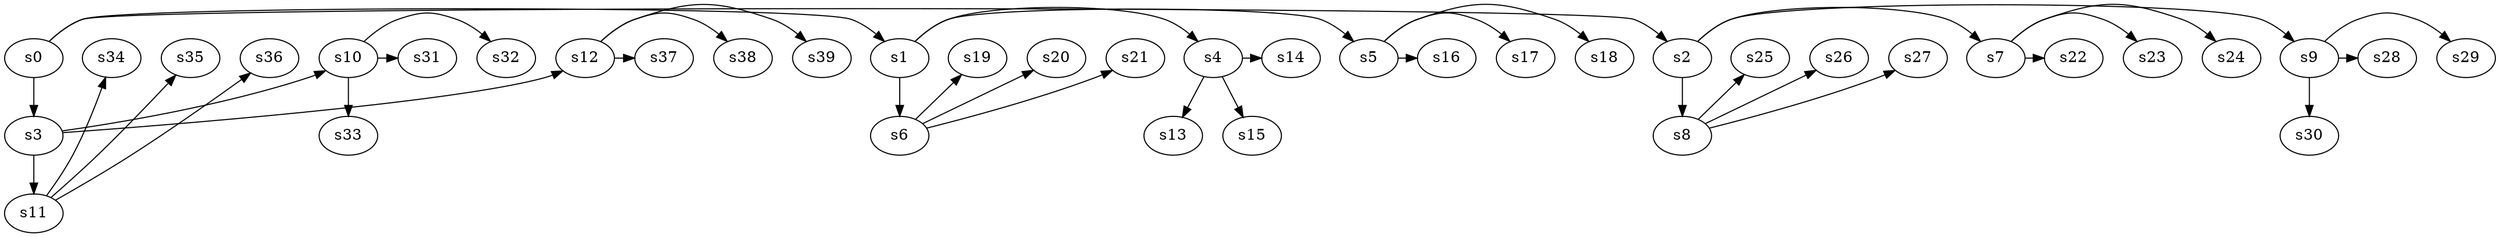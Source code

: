 digraph game_0392_branch_4_3 {
    s0 [name="s0", player=1, target=1];
    s1 [name="s1", player=0];
    s2 [name="s2", player=0];
    s3 [name="s3", player=0];
    s4 [name="s4", player=0, target=1];
    s5 [name="s5", player=1];
    s6 [name="s6", player=1];
    s7 [name="s7", player=1, target=1];
    s8 [name="s8", player=0];
    s9 [name="s9", player=0];
    s10 [name="s10", player=0];
    s11 [name="s11", player=0, target=1];
    s12 [name="s12", player=1];
    s13 [name="s13", player=1, target=1];
    s14 [name="s14", player=1];
    s15 [name="s15", player=0];
    s16 [name="s16", player=1];
    s17 [name="s17", player=1];
    s18 [name="s18", player=1];
    s19 [name="s19", player=0, target=1];
    s20 [name="s20", player=0];
    s21 [name="s21", player=0, target=1];
    s22 [name="s22", player=1];
    s23 [name="s23", player=0];
    s24 [name="s24", player=1, target=1];
    s25 [name="s25", player=0];
    s26 [name="s26", player=1, target=1];
    s27 [name="s27", player=0, target=1];
    s28 [name="s28", player=1];
    s29 [name="s29", player=1];
    s30 [name="s30", player=1];
    s31 [name="s31", player=1];
    s32 [name="s32", player=1, target=1];
    s33 [name="s33", player=0];
    s34 [name="s34", player=0];
    s35 [name="s35", player=0];
    s36 [name="s36", player=1, target=1];
    s37 [name="s37", player=1, target=1];
    s38 [name="s38", player=0];
    s39 [name="s39", player=0];

    s0 -> s1 [constraint="time == 2"];
    s0 -> s2 [constraint="time % 5 == 3"];
    s0 -> s3;
    s1 -> s4 [constraint="time == 2 || time == 6 || time == 8 || time == 12"];
    s1 -> s5 [constraint="time == 7 || time == 9"];
    s1 -> s6;
    s2 -> s7 [constraint="time % 2 == 0"];
    s2 -> s8;
    s2 -> s9 [constraint="!(time % 4 == 0)"];
    s3 -> s10 [constraint="!(time % 5 == 0)"];
    s3 -> s11;
    s3 -> s12 [constraint="time == 3 || time == 10 || time == 14"];
    s4 -> s13;
    s4 -> s14 [constraint="time % 4 == 0 || time % 3 == 1"];
    s4 -> s15;
    s5 -> s16 [constraint="!(time % 5 == 0)"];
    s5 -> s17 [constraint="time == 1 || time == 6"];
    s5 -> s18 [constraint="time % 2 == 0 || time % 4 == 1"];
    s6 -> s19 [constraint="time % 4 == 0"];
    s6 -> s20 [constraint="time % 2 == 0"];
    s6 -> s21 [constraint="!(time % 3 == 0)"];
    s7 -> s22 [constraint="!(time % 4 == 0)"];
    s7 -> s23 [constraint="time == 0 || time == 1 || time == 7 || time == 8"];
    s7 -> s24 [constraint="time == 3 || time == 4 || time == 13"];
    s8 -> s25 [constraint="!(time % 4 == 0)"];
    s8 -> s26 [constraint="time == 3 || time == 7 || time == 12 || time == 13"];
    s8 -> s27 [constraint="time % 2 == 0 || time % 3 == 1"];
    s9 -> s28 [constraint="!(time % 4 == 0)"];
    s9 -> s29 [constraint="time % 2 == 0"];
    s9 -> s30;
    s10 -> s31 [constraint="!(time % 5 == 0)"];
    s10 -> s32 [constraint="!(time % 4 == 0)"];
    s10 -> s33;
    s11 -> s34 [constraint="time % 4 == 3"];
    s11 -> s35 [constraint="time == 3 || time == 6 || time == 8 || time == 9"];
    s11 -> s36 [constraint="time == 0 || time == 1 || time == 14"];
    s12 -> s37 [constraint="time == 5"];
    s12 -> s38 [constraint="time == 7 || time == 13"];
    s12 -> s39 [constraint="time % 6 == 4"];
}
